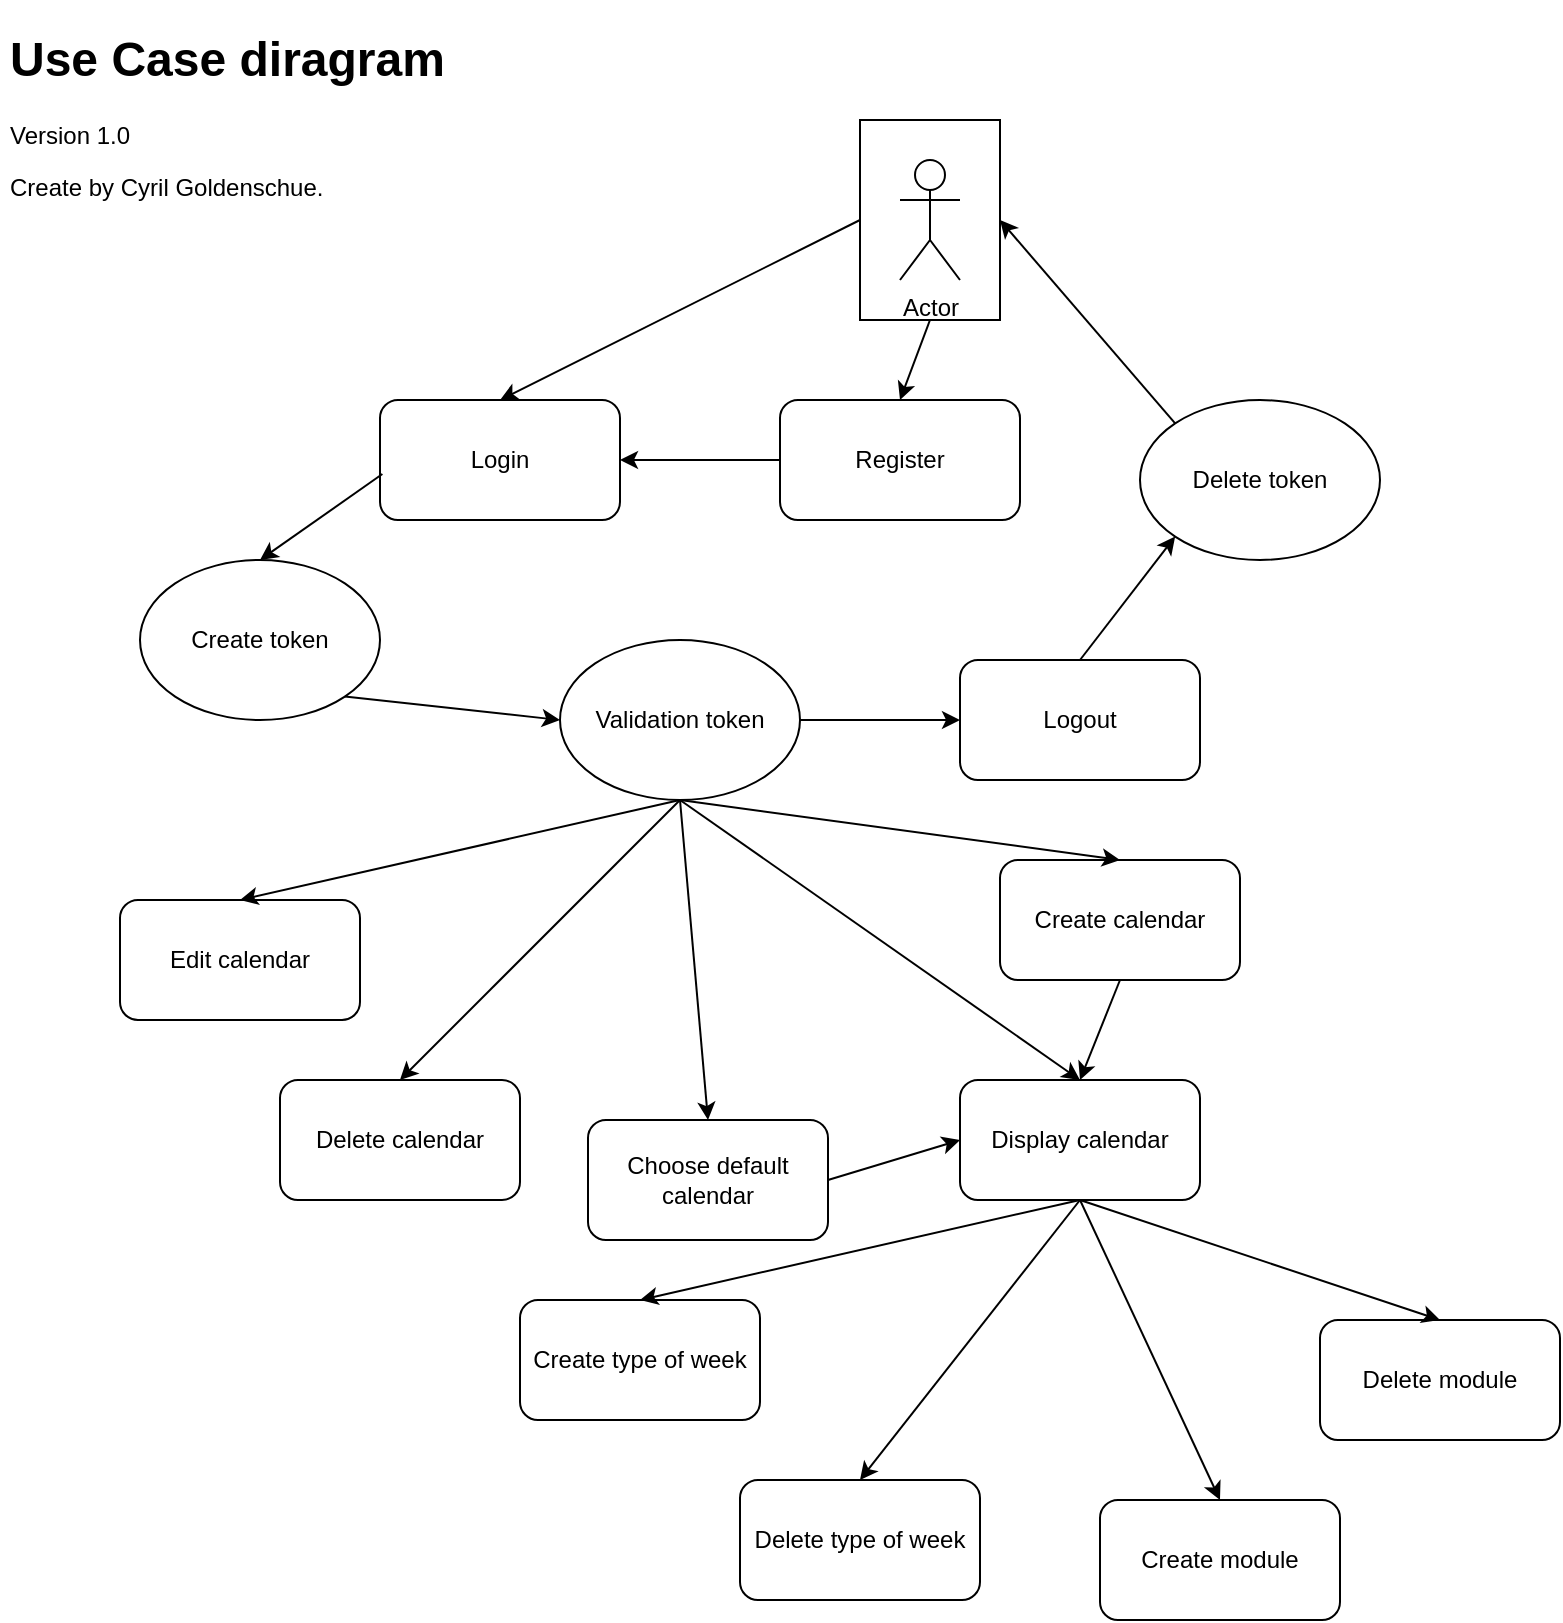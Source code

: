 <mxfile version="14.1.8" type="device"><diagram id="etR6-Nz_b5KQexwg98k_" name="Page-1"><mxGraphModel dx="1422" dy="792" grid="1" gridSize="10" guides="1" tooltips="1" connect="1" arrows="1" fold="1" page="1" pageScale="1" pageWidth="827" pageHeight="1169" math="0" shadow="0"><root><mxCell id="0"/><mxCell id="1" parent="0"/><mxCell id="HgiROP1572csTro7eQk7-46" value="&lt;h1&gt;Use Case diragram&lt;/h1&gt;&lt;p&gt;Version 1.0&lt;/p&gt;&lt;p&gt;Create by Cyril Goldenschue.&lt;/p&gt;" style="text;html=1;strokeColor=none;fillColor=none;spacing=5;spacingTop=-20;whiteSpace=wrap;overflow=hidden;rounded=0;" parent="1" vertex="1"><mxGeometry y="10" width="370" height="120" as="geometry"/></mxCell><mxCell id="uZtNZEA20uAlzaNM2Okg-1" value="Login" style="rounded=1;whiteSpace=wrap;html=1;" parent="1" vertex="1"><mxGeometry x="190" y="200" width="120" height="60" as="geometry"/></mxCell><mxCell id="56V160ezVGS5Y3yXnIZc-1" value="Register" style="rounded=1;whiteSpace=wrap;html=1;" parent="1" vertex="1"><mxGeometry x="390" y="200" width="120" height="60" as="geometry"/></mxCell><mxCell id="56V160ezVGS5Y3yXnIZc-2" value="" style="endArrow=classic;html=1;entryX=0.5;entryY=0;entryDx=0;entryDy=0;exitX=0;exitY=0.5;exitDx=0;exitDy=0;" parent="1" source="56V160ezVGS5Y3yXnIZc-5" target="uZtNZEA20uAlzaNM2Okg-1" edge="1"><mxGeometry width="50" height="50" relative="1" as="geometry"><mxPoint x="190" y="160" as="sourcePoint"/><mxPoint x="380" y="280" as="targetPoint"/></mxGeometry></mxCell><mxCell id="56V160ezVGS5Y3yXnIZc-3" value="" style="endArrow=classic;html=1;entryX=0.5;entryY=0;entryDx=0;entryDy=0;exitX=0.5;exitY=1;exitDx=0;exitDy=0;" parent="1" source="56V160ezVGS5Y3yXnIZc-5" target="56V160ezVGS5Y3yXnIZc-1" edge="1"><mxGeometry width="50" height="50" relative="1" as="geometry"><mxPoint x="480" y="110" as="sourcePoint"/><mxPoint x="510" y="120" as="targetPoint"/></mxGeometry></mxCell><mxCell id="56V160ezVGS5Y3yXnIZc-4" value="" style="endArrow=classic;html=1;exitX=0;exitY=0.5;exitDx=0;exitDy=0;entryX=1;entryY=0.5;entryDx=0;entryDy=0;" parent="1" source="56V160ezVGS5Y3yXnIZc-1" target="uZtNZEA20uAlzaNM2Okg-1" edge="1"><mxGeometry width="50" height="50" relative="1" as="geometry"><mxPoint x="370" y="290" as="sourcePoint"/><mxPoint x="420" y="240" as="targetPoint"/></mxGeometry></mxCell><mxCell id="56V160ezVGS5Y3yXnIZc-7" value="Create calendar" style="rounded=1;whiteSpace=wrap;html=1;" parent="1" vertex="1"><mxGeometry x="500" y="430" width="120" height="60" as="geometry"/></mxCell><mxCell id="56V160ezVGS5Y3yXnIZc-8" value="" style="endArrow=classic;html=1;exitX=0.5;exitY=1;exitDx=0;exitDy=0;entryX=0.5;entryY=0;entryDx=0;entryDy=0;" parent="1" source="56V160ezVGS5Y3yXnIZc-16" target="56V160ezVGS5Y3yXnIZc-7" edge="1"><mxGeometry width="50" height="50" relative="1" as="geometry"><mxPoint x="190" y="360" as="sourcePoint"/><mxPoint x="350" y="290" as="targetPoint"/></mxGeometry></mxCell><mxCell id="56V160ezVGS5Y3yXnIZc-9" value="Choose default calendar" style="rounded=1;whiteSpace=wrap;html=1;" parent="1" vertex="1"><mxGeometry x="294" y="560" width="120" height="60" as="geometry"/></mxCell><mxCell id="56V160ezVGS5Y3yXnIZc-10" value="" style="endArrow=classic;html=1;entryX=0.5;entryY=0;entryDx=0;entryDy=0;exitX=0.5;exitY=1;exitDx=0;exitDy=0;" parent="1" source="56V160ezVGS5Y3yXnIZc-16" target="56V160ezVGS5Y3yXnIZc-9" edge="1"><mxGeometry width="50" height="50" relative="1" as="geometry"><mxPoint x="250" y="360" as="sourcePoint"/><mxPoint x="280" y="410" as="targetPoint"/></mxGeometry></mxCell><mxCell id="56V160ezVGS5Y3yXnIZc-12" value="" style="endArrow=classic;html=1;exitX=0.01;exitY=0.617;exitDx=0;exitDy=0;entryX=0.5;entryY=0;entryDx=0;entryDy=0;exitPerimeter=0;" parent="1" source="uZtNZEA20uAlzaNM2Okg-1" target="56V160ezVGS5Y3yXnIZc-25" edge="1"><mxGeometry width="50" height="50" relative="1" as="geometry"><mxPoint x="350" y="340" as="sourcePoint"/><mxPoint x="220" y="300" as="targetPoint"/></mxGeometry></mxCell><mxCell id="56V160ezVGS5Y3yXnIZc-13" value="Delete calendar" style="rounded=1;whiteSpace=wrap;html=1;" parent="1" vertex="1"><mxGeometry x="140" y="540" width="120" height="60" as="geometry"/></mxCell><mxCell id="56V160ezVGS5Y3yXnIZc-14" value="Edit calendar" style="rounded=1;whiteSpace=wrap;html=1;" parent="1" vertex="1"><mxGeometry x="60" y="450" width="120" height="60" as="geometry"/></mxCell><mxCell id="56V160ezVGS5Y3yXnIZc-15" value="Logout" style="rounded=1;whiteSpace=wrap;html=1;" parent="1" vertex="1"><mxGeometry x="480" y="330" width="120" height="60" as="geometry"/></mxCell><mxCell id="56V160ezVGS5Y3yXnIZc-16" value="Validation token" style="ellipse;whiteSpace=wrap;html=1;" parent="1" vertex="1"><mxGeometry x="280" y="320" width="120" height="80" as="geometry"/></mxCell><mxCell id="56V160ezVGS5Y3yXnIZc-17" value="Delete token" style="ellipse;whiteSpace=wrap;html=1;" parent="1" vertex="1"><mxGeometry x="570" y="200" width="120" height="80" as="geometry"/></mxCell><mxCell id="56V160ezVGS5Y3yXnIZc-18" value="" style="endArrow=classic;html=1;exitX=0;exitY=0;exitDx=0;exitDy=0;entryX=1;entryY=0.5;entryDx=0;entryDy=0;" parent="1" source="56V160ezVGS5Y3yXnIZc-17" target="56V160ezVGS5Y3yXnIZc-5" edge="1"><mxGeometry width="50" height="50" relative="1" as="geometry"><mxPoint x="580" y="140" as="sourcePoint"/><mxPoint x="630" y="90" as="targetPoint"/></mxGeometry></mxCell><mxCell id="56V160ezVGS5Y3yXnIZc-19" value="" style="endArrow=classic;html=1;exitX=0.5;exitY=0;exitDx=0;exitDy=0;entryX=0;entryY=1;entryDx=0;entryDy=0;" parent="1" source="56V160ezVGS5Y3yXnIZc-15" target="56V160ezVGS5Y3yXnIZc-17" edge="1"><mxGeometry width="50" height="50" relative="1" as="geometry"><mxPoint x="530.004" y="311.716" as="sourcePoint"/><mxPoint x="392.43" y="260" as="targetPoint"/></mxGeometry></mxCell><mxCell id="56V160ezVGS5Y3yXnIZc-20" value="" style="endArrow=classic;html=1;exitX=1;exitY=0.5;exitDx=0;exitDy=0;entryX=0;entryY=0.5;entryDx=0;entryDy=0;" parent="1" source="56V160ezVGS5Y3yXnIZc-16" target="56V160ezVGS5Y3yXnIZc-15" edge="1"><mxGeometry width="50" height="50" relative="1" as="geometry"><mxPoint x="310" y="380" as="sourcePoint"/><mxPoint x="360" y="330" as="targetPoint"/></mxGeometry></mxCell><mxCell id="56V160ezVGS5Y3yXnIZc-21" value="" style="group" parent="1" vertex="1" connectable="0"><mxGeometry x="430" y="60" width="70" height="100" as="geometry"/></mxCell><mxCell id="56V160ezVGS5Y3yXnIZc-5" value="" style="rounded=0;whiteSpace=wrap;html=1;" parent="56V160ezVGS5Y3yXnIZc-21" vertex="1"><mxGeometry width="70" height="100" as="geometry"/></mxCell><mxCell id="uZtNZEA20uAlzaNM2Okg-2" value="Actor" style="shape=umlActor;verticalLabelPosition=bottom;verticalAlign=top;html=1;outlineConnect=0;" parent="56V160ezVGS5Y3yXnIZc-21" vertex="1"><mxGeometry x="20" y="20" width="30" height="60" as="geometry"/></mxCell><mxCell id="56V160ezVGS5Y3yXnIZc-23" value="" style="endArrow=classic;html=1;entryX=0.5;entryY=0;entryDx=0;entryDy=0;exitX=0.5;exitY=1;exitDx=0;exitDy=0;" parent="1" source="56V160ezVGS5Y3yXnIZc-16" target="56V160ezVGS5Y3yXnIZc-13" edge="1"><mxGeometry width="50" height="50" relative="1" as="geometry"><mxPoint x="177.574" y="398.284" as="sourcePoint"/><mxPoint x="240" y="590" as="targetPoint"/></mxGeometry></mxCell><mxCell id="56V160ezVGS5Y3yXnIZc-24" value="" style="endArrow=classic;html=1;exitX=0.5;exitY=1;exitDx=0;exitDy=0;entryX=0.5;entryY=0;entryDx=0;entryDy=0;" parent="1" source="56V160ezVGS5Y3yXnIZc-16" edge="1" target="56V160ezVGS5Y3yXnIZc-14"><mxGeometry width="50" height="50" relative="1" as="geometry"><mxPoint x="220" y="410" as="sourcePoint"/><mxPoint x="360" y="580" as="targetPoint"/></mxGeometry></mxCell><mxCell id="56V160ezVGS5Y3yXnIZc-25" value="Create token" style="ellipse;whiteSpace=wrap;html=1;" parent="1" vertex="1"><mxGeometry x="70" y="280" width="120" height="80" as="geometry"/></mxCell><mxCell id="56V160ezVGS5Y3yXnIZc-26" value="" style="endArrow=classic;html=1;exitX=1;exitY=1;exitDx=0;exitDy=0;entryX=0;entryY=0.5;entryDx=0;entryDy=0;" parent="1" source="56V160ezVGS5Y3yXnIZc-25" target="56V160ezVGS5Y3yXnIZc-16" edge="1"><mxGeometry width="50" height="50" relative="1" as="geometry"><mxPoint x="201.2" y="247.02" as="sourcePoint"/><mxPoint x="140" y="290" as="targetPoint"/></mxGeometry></mxCell><mxCell id="GM0GhuIUgLR_2VDUnlkx-1" value="Display calendar" style="rounded=1;whiteSpace=wrap;html=1;" vertex="1" parent="1"><mxGeometry x="480" y="540" width="120" height="60" as="geometry"/></mxCell><mxCell id="GM0GhuIUgLR_2VDUnlkx-2" value="" style="endArrow=classic;html=1;entryX=0.5;entryY=0;entryDx=0;entryDy=0;exitX=0.5;exitY=1;exitDx=0;exitDy=0;" edge="1" parent="1" source="56V160ezVGS5Y3yXnIZc-16" target="GM0GhuIUgLR_2VDUnlkx-1"><mxGeometry width="50" height="50" relative="1" as="geometry"><mxPoint x="310" y="410" as="sourcePoint"/><mxPoint x="500" y="590" as="targetPoint"/></mxGeometry></mxCell><mxCell id="GM0GhuIUgLR_2VDUnlkx-3" value="Create type of week" style="rounded=1;whiteSpace=wrap;html=1;" vertex="1" parent="1"><mxGeometry x="260" y="650" width="120" height="60" as="geometry"/></mxCell><mxCell id="GM0GhuIUgLR_2VDUnlkx-4" value="Delete type of week" style="rounded=1;whiteSpace=wrap;html=1;" vertex="1" parent="1"><mxGeometry x="370" y="740" width="120" height="60" as="geometry"/></mxCell><mxCell id="GM0GhuIUgLR_2VDUnlkx-5" value="Create module" style="rounded=1;whiteSpace=wrap;html=1;" vertex="1" parent="1"><mxGeometry x="550" y="750" width="120" height="60" as="geometry"/></mxCell><mxCell id="GM0GhuIUgLR_2VDUnlkx-6" value="Delete module" style="rounded=1;whiteSpace=wrap;html=1;" vertex="1" parent="1"><mxGeometry x="660" y="660" width="120" height="60" as="geometry"/></mxCell><mxCell id="GM0GhuIUgLR_2VDUnlkx-7" value="" style="endArrow=classic;html=1;exitX=0.5;exitY=1;exitDx=0;exitDy=0;entryX=0.5;entryY=0;entryDx=0;entryDy=0;" edge="1" parent="1" source="GM0GhuIUgLR_2VDUnlkx-1" target="GM0GhuIUgLR_2VDUnlkx-3"><mxGeometry width="50" height="50" relative="1" as="geometry"><mxPoint x="330" y="720" as="sourcePoint"/><mxPoint x="380" y="670" as="targetPoint"/></mxGeometry></mxCell><mxCell id="GM0GhuIUgLR_2VDUnlkx-8" value="" style="endArrow=classic;html=1;exitX=0.5;exitY=1;exitDx=0;exitDy=0;entryX=0.5;entryY=0;entryDx=0;entryDy=0;" edge="1" parent="1" source="GM0GhuIUgLR_2VDUnlkx-1" target="GM0GhuIUgLR_2VDUnlkx-6"><mxGeometry width="50" height="50" relative="1" as="geometry"><mxPoint x="560" y="730" as="sourcePoint"/><mxPoint x="610" y="680" as="targetPoint"/></mxGeometry></mxCell><mxCell id="GM0GhuIUgLR_2VDUnlkx-9" value="" style="endArrow=classic;html=1;exitX=0.5;exitY=1;exitDx=0;exitDy=0;entryX=0.5;entryY=0;entryDx=0;entryDy=0;" edge="1" parent="1" source="GM0GhuIUgLR_2VDUnlkx-1" target="GM0GhuIUgLR_2VDUnlkx-5"><mxGeometry width="50" height="50" relative="1" as="geometry"><mxPoint x="560" y="770" as="sourcePoint"/><mxPoint x="610" y="720" as="targetPoint"/></mxGeometry></mxCell><mxCell id="GM0GhuIUgLR_2VDUnlkx-10" value="" style="endArrow=classic;html=1;entryX=0.5;entryY=0;entryDx=0;entryDy=0;exitX=0.5;exitY=1;exitDx=0;exitDy=0;" edge="1" parent="1" source="GM0GhuIUgLR_2VDUnlkx-1" target="GM0GhuIUgLR_2VDUnlkx-4"><mxGeometry width="50" height="50" relative="1" as="geometry"><mxPoint x="620" y="640" as="sourcePoint"/><mxPoint x="510" y="720" as="targetPoint"/></mxGeometry></mxCell><mxCell id="GM0GhuIUgLR_2VDUnlkx-11" value="" style="endArrow=classic;html=1;exitX=1;exitY=0.5;exitDx=0;exitDy=0;entryX=0;entryY=0.5;entryDx=0;entryDy=0;" edge="1" parent="1" source="56V160ezVGS5Y3yXnIZc-9" target="GM0GhuIUgLR_2VDUnlkx-1"><mxGeometry width="50" height="50" relative="1" as="geometry"><mxPoint x="529.289" y="660" as="sourcePoint"/><mxPoint x="529.289" y="610" as="targetPoint"/></mxGeometry></mxCell><mxCell id="GM0GhuIUgLR_2VDUnlkx-12" value="" style="endArrow=classic;html=1;exitX=0.5;exitY=1;exitDx=0;exitDy=0;entryX=0.5;entryY=0;entryDx=0;entryDy=0;" edge="1" parent="1" source="56V160ezVGS5Y3yXnIZc-7" target="GM0GhuIUgLR_2VDUnlkx-1"><mxGeometry width="50" height="50" relative="1" as="geometry"><mxPoint x="770" y="530" as="sourcePoint"/><mxPoint x="820" y="480" as="targetPoint"/></mxGeometry></mxCell></root></mxGraphModel></diagram></mxfile>